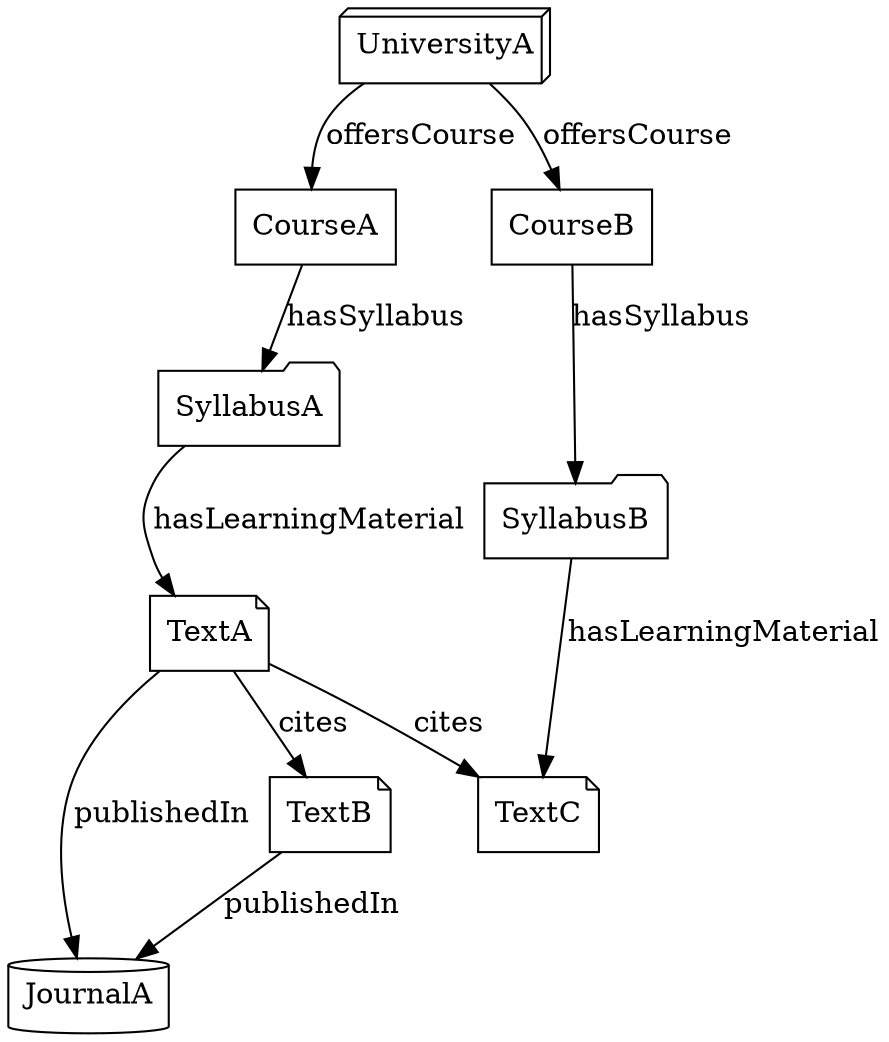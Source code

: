 digraph {
    UniversityA[shape=box3d]
    UniversityA -> CourseA [label="offersCourse"]
    UniversityA -> CourseB [label="offersCourse"]
    # To refactor nodes, place the cursor left to a node name
    CourseA[shape=box]

    CourseA -> SyllabusA [label="hasSyllabus"]

    SyllabusA -> TextA [label="hasLearningMaterial"]
    TextA -> TextB [label="cites"]
    TextA -> TextC [label="cites"]

    CourseB[shape=box]
    CourseB -> SyllabusB [label="hasSyllabus"]
    SyllabusB -> TextC [label="hasLearningMaterial"]
    SyllabusA[shape=folder]
    SyllabusB[shape=folder]
    TextA [shape=note]
    TextB [shape=note]
    TextC [shape=note]
    TextA -> JournalA [label="publishedIn"]
    JournalA[shape=cylinder]
    TextB -> JournalA [label="publishedIn"]
}
